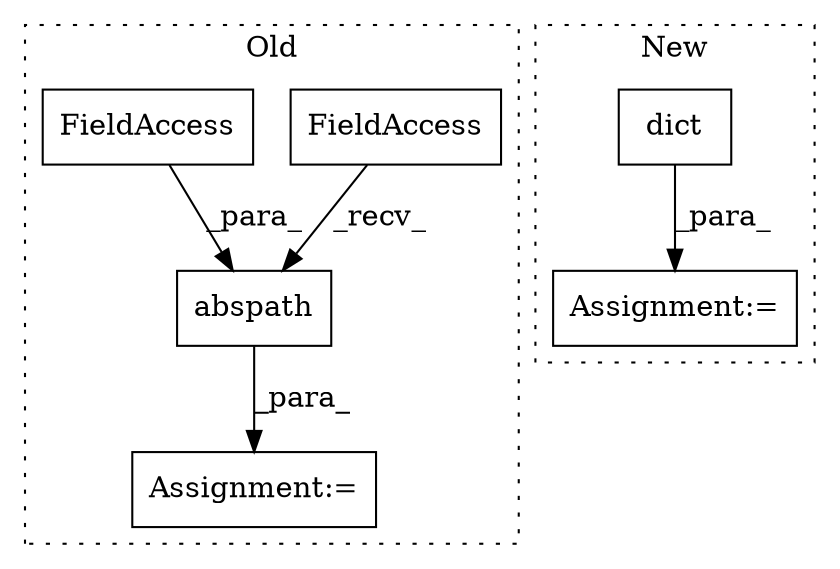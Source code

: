 digraph G {
subgraph cluster0 {
1 [label="abspath" a="32" s="1647,1663" l="8,1" shape="box"];
3 [label="FieldAccess" a="22" s="1639" l="7" shape="box"];
4 [label="Assignment:=" a="7" s="1622" l="1" shape="box"];
6 [label="FieldAccess" a="22" s="1655" l="8" shape="box"];
label = "Old";
style="dotted";
}
subgraph cluster1 {
2 [label="dict" a="32" s="1679,1694" l="5,1" shape="box"];
5 [label="Assignment:=" a="7" s="1678" l="1" shape="box"];
label = "New";
style="dotted";
}
1 -> 4 [label="_para_"];
2 -> 5 [label="_para_"];
3 -> 1 [label="_recv_"];
6 -> 1 [label="_para_"];
}